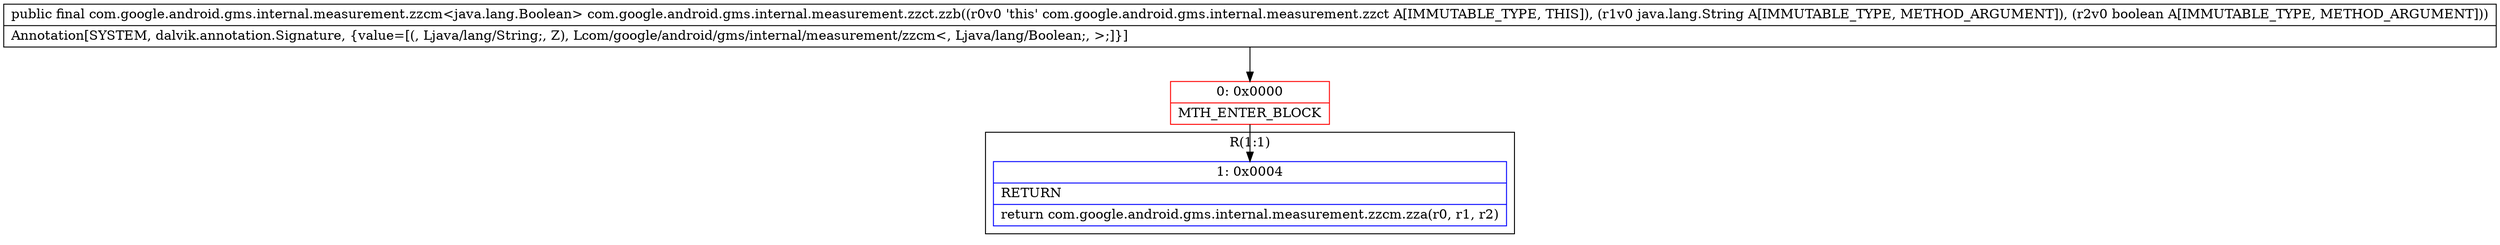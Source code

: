 digraph "CFG forcom.google.android.gms.internal.measurement.zzct.zzb(Ljava\/lang\/String;Z)Lcom\/google\/android\/gms\/internal\/measurement\/zzcm;" {
subgraph cluster_Region_300727499 {
label = "R(1:1)";
node [shape=record,color=blue];
Node_1 [shape=record,label="{1\:\ 0x0004|RETURN\l|return com.google.android.gms.internal.measurement.zzcm.zza(r0, r1, r2)\l}"];
}
Node_0 [shape=record,color=red,label="{0\:\ 0x0000|MTH_ENTER_BLOCK\l}"];
MethodNode[shape=record,label="{public final com.google.android.gms.internal.measurement.zzcm\<java.lang.Boolean\> com.google.android.gms.internal.measurement.zzct.zzb((r0v0 'this' com.google.android.gms.internal.measurement.zzct A[IMMUTABLE_TYPE, THIS]), (r1v0 java.lang.String A[IMMUTABLE_TYPE, METHOD_ARGUMENT]), (r2v0 boolean A[IMMUTABLE_TYPE, METHOD_ARGUMENT]))  | Annotation[SYSTEM, dalvik.annotation.Signature, \{value=[(, Ljava\/lang\/String;, Z), Lcom\/google\/android\/gms\/internal\/measurement\/zzcm\<, Ljava\/lang\/Boolean;, \>;]\}]\l}"];
MethodNode -> Node_0;
Node_0 -> Node_1;
}

